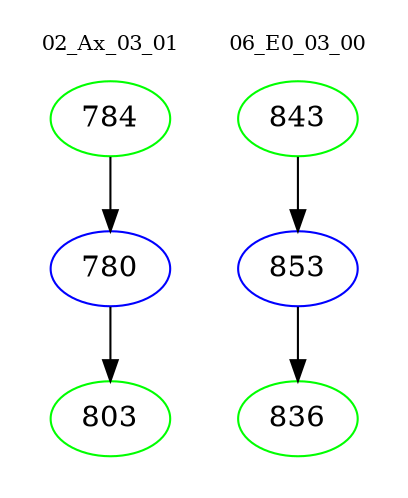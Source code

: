 digraph{
subgraph cluster_0 {
color = white
label = "02_Ax_03_01";
fontsize=10;
T0_784 [label="784", color="green"]
T0_784 -> T0_780 [color="black"]
T0_780 [label="780", color="blue"]
T0_780 -> T0_803 [color="black"]
T0_803 [label="803", color="green"]
}
subgraph cluster_1 {
color = white
label = "06_E0_03_00";
fontsize=10;
T1_843 [label="843", color="green"]
T1_843 -> T1_853 [color="black"]
T1_853 [label="853", color="blue"]
T1_853 -> T1_836 [color="black"]
T1_836 [label="836", color="green"]
}
}
